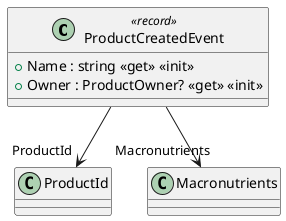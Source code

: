 @startuml
class ProductCreatedEvent <<record>> {
    + Name : string <<get>> <<init>>
    + Owner : ProductOwner? <<get>> <<init>>
}
ProductCreatedEvent --> "ProductId" ProductId
ProductCreatedEvent --> "Macronutrients" Macronutrients
@enduml
